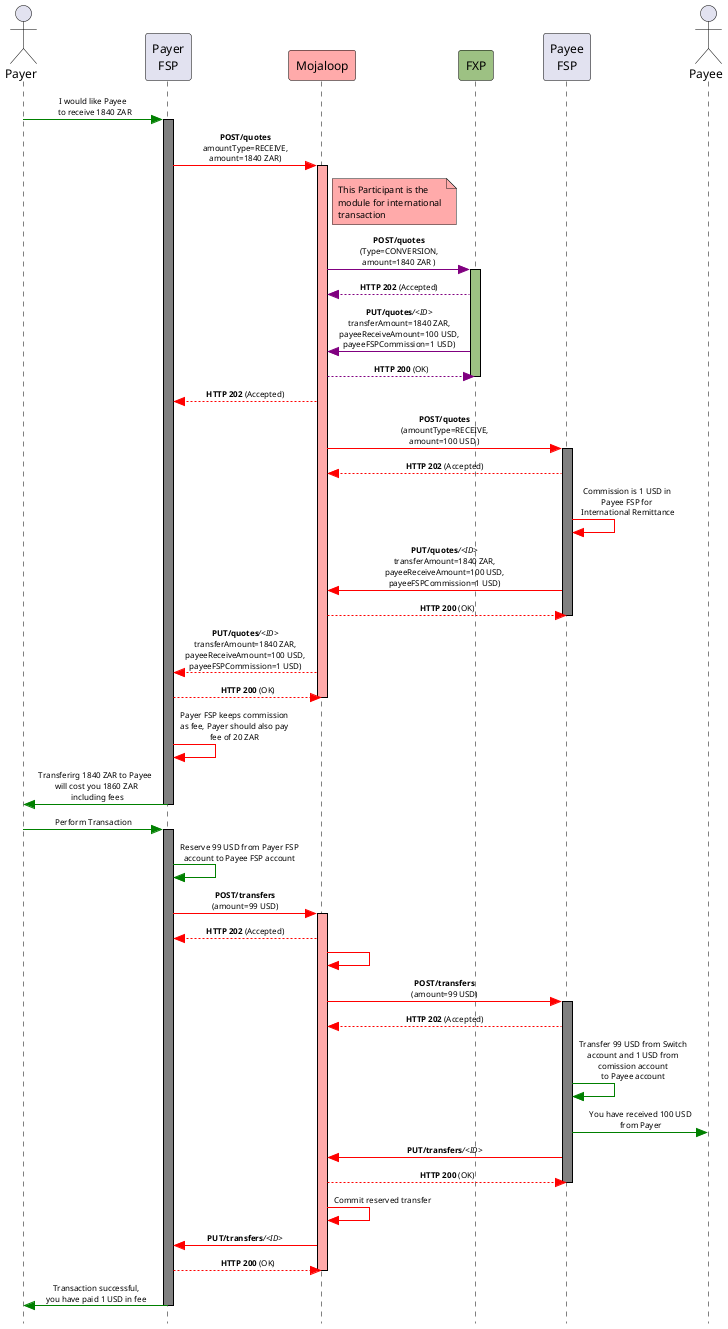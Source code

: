 @startuml National Remittance


' declare title
'title Mobile Money API V1.0 and Mojaloop Hub \n System Flow
'header GSMA - Inclusive Tech Lab

'--------------------Skin Parameters----------------------'
skinparam SequenceMessageAlign center
skinparam ArrowFontSize 8
skinparam NoteFontSize 9
skinparam Style strictuml
skinparam ArrowColor Black
skinparam ParticipantPadding 20

!define MMAPICOLOR Red
!define SWITCHAPICOLOR Orange
!define SPAPICOLOR Green
!define USSDAPICOLOR Blue
!define FPXAPICOLOR Purple

skinparam sequence {
'ParticipantBackgroundColor DodgerBlue
ParticipantFontSize 12
ActorFontSize 12
ParticipantBorderColor Black
ActorBorderColor Black
LifeLineBorderColor Black
LifeLineBackgroundColor Gray
EntityBorderColor Black
}

'----------------Constant String Values-------------------'
!$postq = "**POST/quotes**"
!$putq = "**PUT/quotes**"
!$postt = "**POST/transfers**"
!$putt = "**PUT/transfers**"
!$http202 = "**HTTP 202** (Accepted)"
!$http200 = "**HTTP 200** (OK)"
!$am = "amount"
!$amType = "amountType"
!$transAm ="transferAmount"
!$payeeRA = "payeeReceiveAmount"
!$payeeFSPcom = "payeeFSPCommission"

'----------------Participant Parameters-------------------'
actor Payer order 1
participant "Payer\nFSP" as PayerFSP order 2
participant "Mojaloop" as Switch order 3 #FFAAAA
participant "FXP" as fxp order 4 #9DC183
participant "Payee\nFSP" as PayeeFSP order 5
actor Payee order 6
'Switch *---- fxp

'------------------Sequence Messages----------------------'
'---------------------------------------------------------'
Payer [#SPAPICOLOR]-> PayerFSP: I would like Payee \n to receive 1840 ZAR
activate PayerFSP
PayerFSP [#MMAPICOLOR]-> Switch: $postq\n$amType=RECEIVE,\n$am=1840 ZAR)
note right of Switch #FFAAAA
This Participant is the
module for international
transaction
end note
activate Switch #FFAAAA
Switch [#FPXAPICOLOR]-> fxp: $postq\n(Type=CONVERSION,\n$am=1840 ZAR ) 
activate fxp #9DC183
Switch <-[#FPXAPICOLOR]- fxp: $http202
Switch <-[#FPXAPICOLOR] fxp: $putq///<ID>//\n$transAm=1840 ZAR,\n$payeeRA=100 USD,\n$payeeFSPcom=1 USD)
Switch -[#FPXAPICOLOR]-> fxp: $http200
deactivate fxp

PayerFSP <--[#MMAPICOLOR] Switch: $http202
Switch [#MMAPICOLOR]-> PayeeFSP: $postq\n($amType=RECEIVE,\n$am=100 USD )
activate PayeeFSP
Switch <-[#MMAPICOLOR]- PayeeFSP: $http202
PayeeFSP [#MMAPICOLOR]-> PayeeFSP: Commission is 1 USD in\nPayee FSP for\n International Remittance
Switch <-[#MMAPICOLOR] PayeeFSP: $putq///<ID>//\n$transAm=1840 ZAR,\n$payeeRA=100 USD,\n$payeeFSPcom=1 USD)
Switch -[#MMAPICOLOR]-> PayeeFSP: $http200
deactivate PayeeFSP
PayerFSP <-[#MMAPICOLOR]- Switch: $putq///<ID>//\n$transAm=1840 ZAR,\n$payeeRA=100 USD,\n$payeeFSPcom=1 USD)
PayerFSP -[#MMAPICOLOR]-> Switch: $http200
deactivate Switch 
PayerFSP [#MMAPICOLOR]-> PayerFSP: Payer FSP keeps commission\nas fee, Payer should also pay\nfee of 20 ZAR
Payer <-[#SPAPICOLOR] PayerFSP: Transferirg 1840 ZAR to Payee \n will cost you 1860 ZAR \n including fees
deactivate PayerFSP


Payer [#SPAPICOLOR]-> PayerFSP: Perform Transaction
activate PayerFSP
PayerFSP [#SPAPICOLOR]-> PayerFSP: Reserve 99 USD from Payer FSP\naccount to Payee FSP account
PayerFSP [#MMAPICOLOR]-> Switch: $postt\n($am=99 USD)
activate Switch #FFAAAA
PayerFSP <-[#MMAPICOLOR]- Switch: $http202
Switch [#MMAPICOLOR]-> Switch:
Switch [#MMAPICOLOR]-> PayeeFSP: $postt\n($am=99 USD)
activate PayeeFSP
Switch <-[#MMAPICOLOR]- PayeeFSP:  $http202
PayeeFSP [#SPAPICOLOR]-> PayeeFSP: Transfer 99 USD from Switch\naccount and 1 USD from\ncomission account\nto Payee account
PayeeFSP [#SPAPICOLOR]-> Payee: You have received 100 USD\nfrom Payer
Switch <-[#MMAPICOLOR] PayeeFSP: $putt///<ID>//
Switch -[#MMAPICOLOR]-> PayeeFSP: $http200
deactivate PayeeFSP
Switch [#MMAPICOLOR]-> Switch: Commit reserved transfer
PayerFSP <-[#MMAPICOLOR] Switch: $putt///<ID>//
PayerFSP -[#MMAPICOLOR]-> Switch: $http200
deactivate Switch
Payer <-[#SPAPICOLOR] PayerFSP: Transaction successful,\nyou have paid 1 USD in fee
deactivate PayerFSP


@enduml